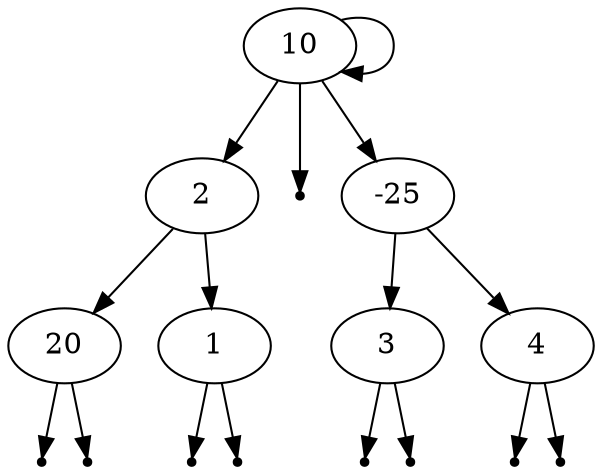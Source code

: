 digraph BST {
  10 -> 2
  10 -> 10
  2 -> 20
  2 -> 1
  20 -> null_20_left
  20 -> null_20_right
  null_20_left [shape=point]
  null_20_right [shape=point]
  1 -> null_1_left
  1 -> null_1_right
  null_1_left [shape=point]
  null_1_right [shape=point]
  10 -> null_10_left
  10 -> -25
  null_10_left [shape=point]
  -25 -> 3
  -25 -> 4
  3 -> null_3_left
  3 -> null_3_right
  null_3_left [shape=point]
  null_3_right [shape=point]
  4 -> null_4_left
  4 -> null_4_right
  null_4_left [shape=point]
  null_4_right [shape=point]
}
